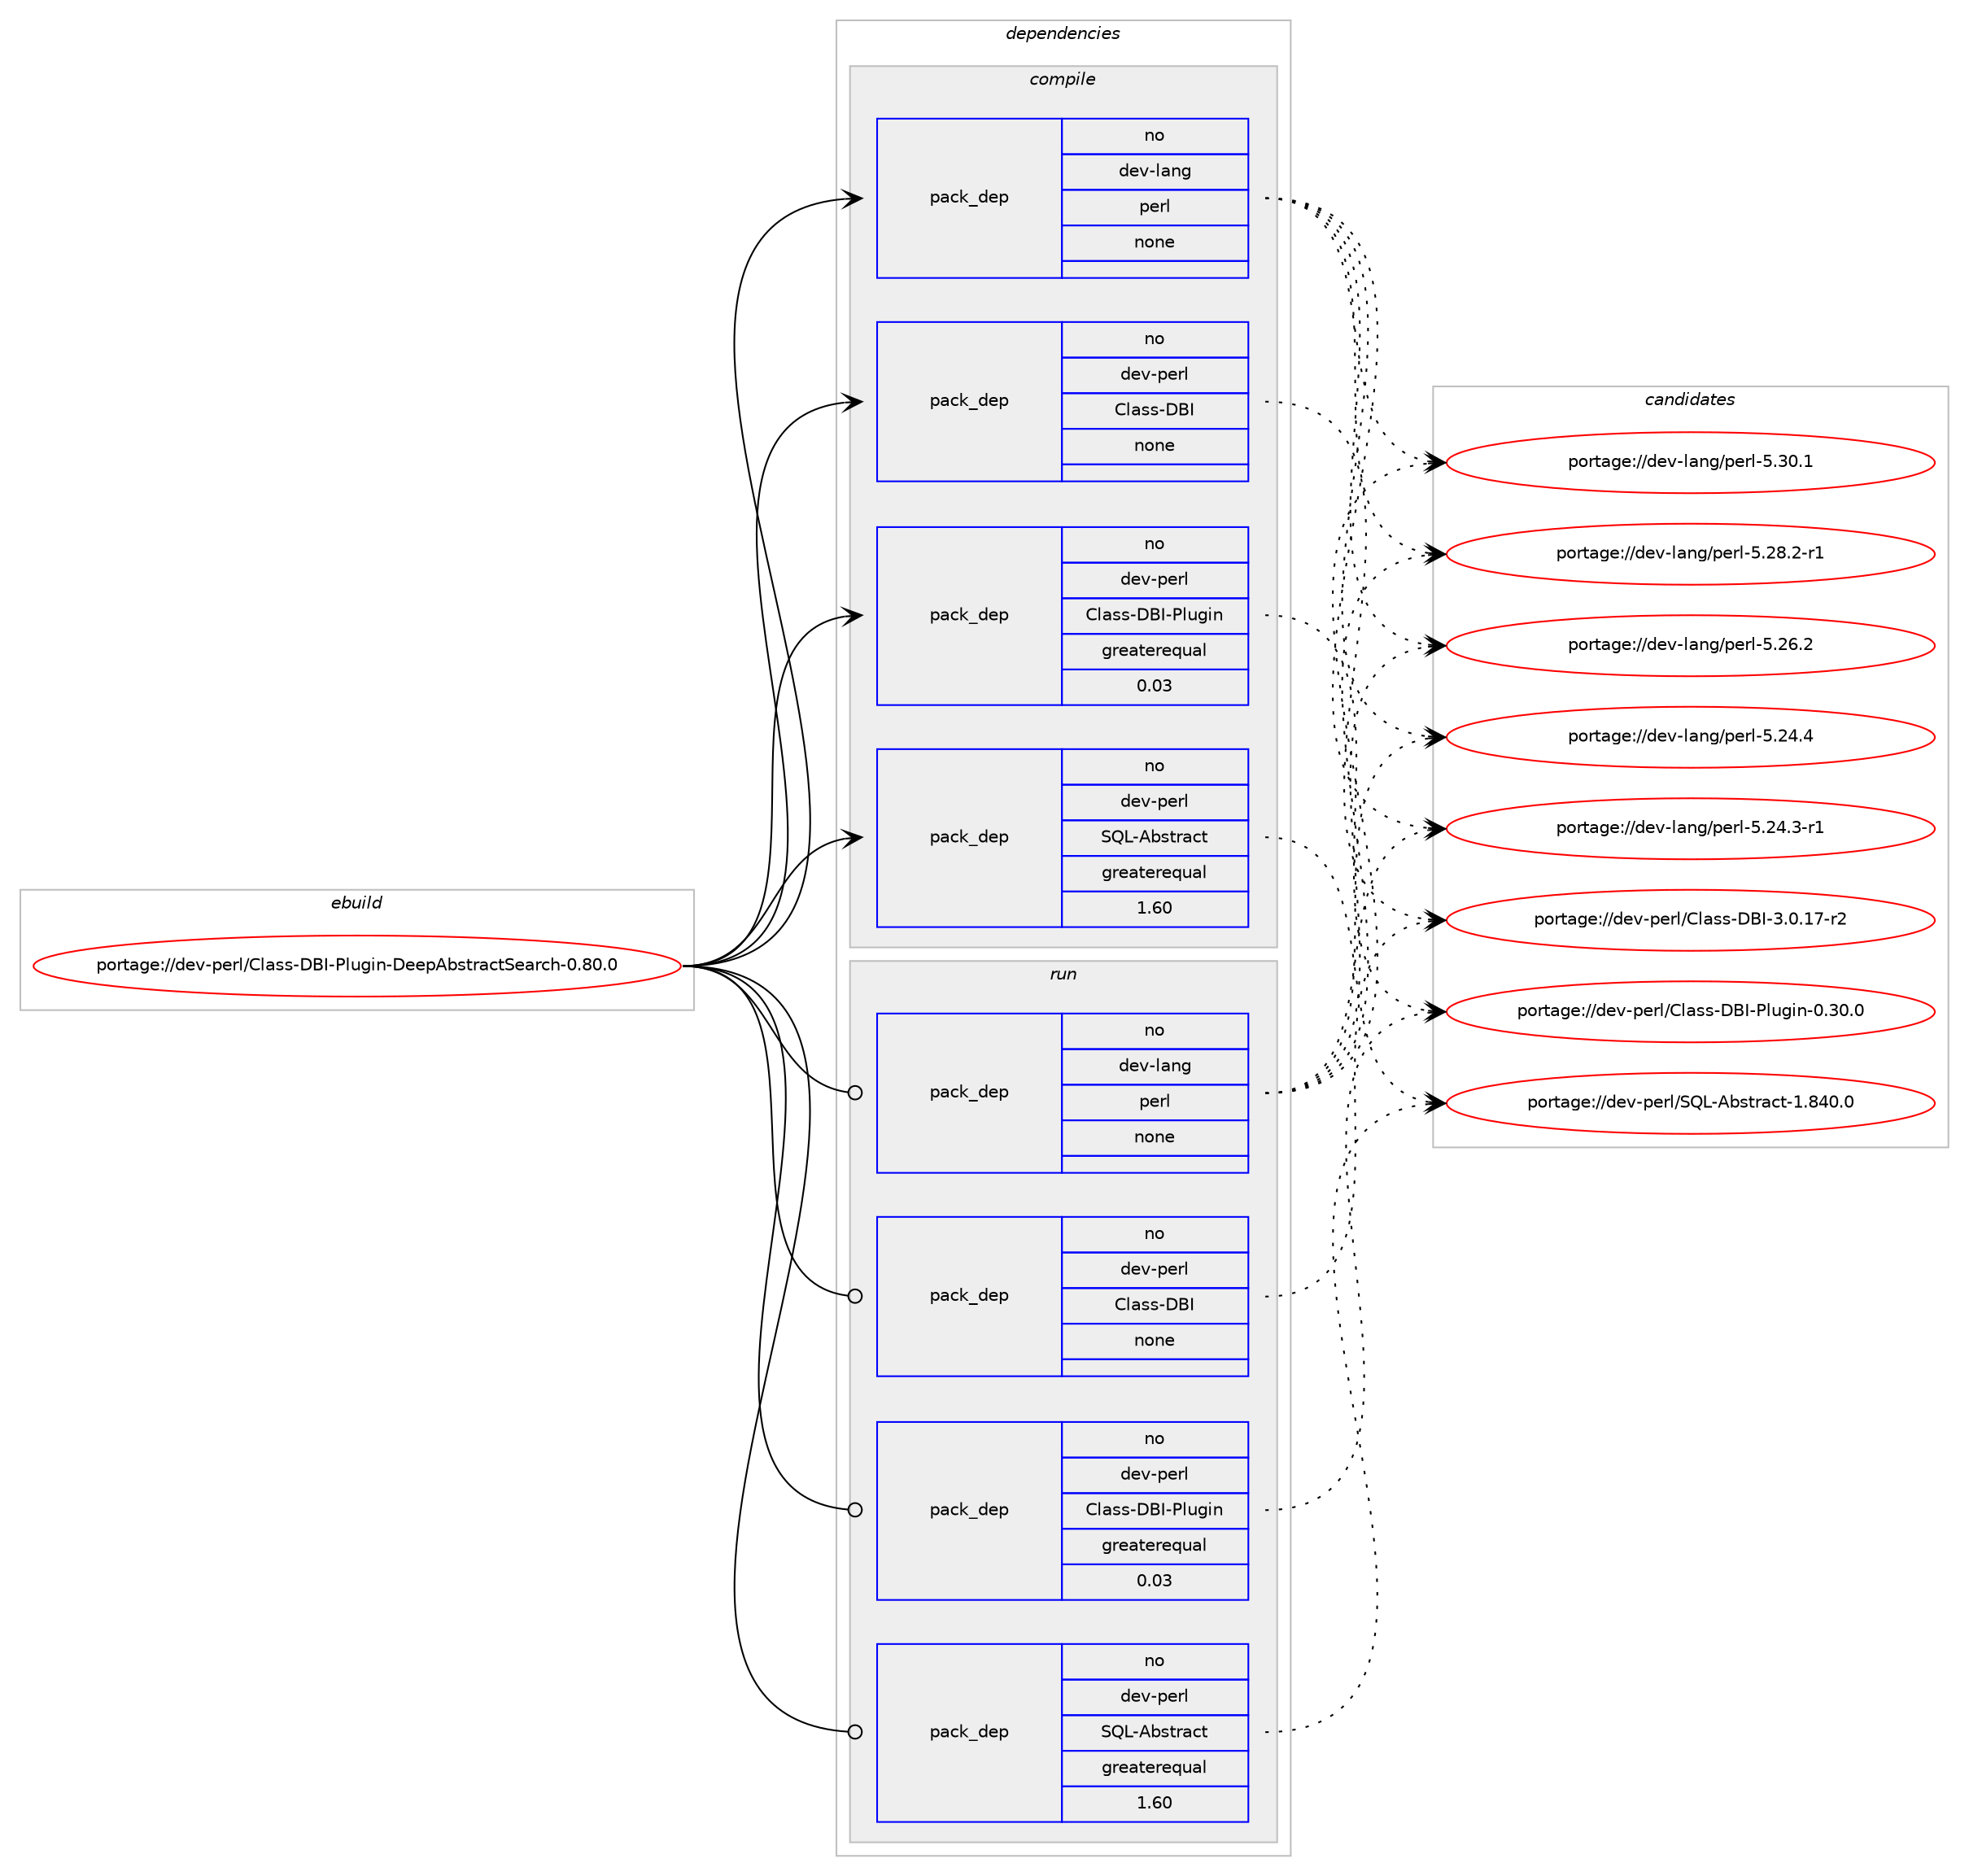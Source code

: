 digraph prolog {

# *************
# Graph options
# *************

newrank=true;
concentrate=true;
compound=true;
graph [rankdir=LR,fontname=Helvetica,fontsize=10,ranksep=1.5];#, ranksep=2.5, nodesep=0.2];
edge  [arrowhead=vee];
node  [fontname=Helvetica,fontsize=10];

# **********
# The ebuild
# **********

subgraph cluster_leftcol {
color=gray;
label=<<i>ebuild</i>>;
id [label="portage://dev-perl/Class-DBI-Plugin-DeepAbstractSearch-0.80.0", color=red, width=4, href="../dev-perl/Class-DBI-Plugin-DeepAbstractSearch-0.80.0.svg"];
}

# ****************
# The dependencies
# ****************

subgraph cluster_midcol {
color=gray;
label=<<i>dependencies</i>>;
subgraph cluster_compile {
fillcolor="#eeeeee";
style=filled;
label=<<i>compile</i>>;
subgraph pack371006 {
dependency498733 [label=<<TABLE BORDER="0" CELLBORDER="1" CELLSPACING="0" CELLPADDING="4" WIDTH="220"><TR><TD ROWSPAN="6" CELLPADDING="30">pack_dep</TD></TR><TR><TD WIDTH="110">no</TD></TR><TR><TD>dev-lang</TD></TR><TR><TD>perl</TD></TR><TR><TD>none</TD></TR><TR><TD></TD></TR></TABLE>>, shape=none, color=blue];
}
id:e -> dependency498733:w [weight=20,style="solid",arrowhead="vee"];
subgraph pack371007 {
dependency498734 [label=<<TABLE BORDER="0" CELLBORDER="1" CELLSPACING="0" CELLPADDING="4" WIDTH="220"><TR><TD ROWSPAN="6" CELLPADDING="30">pack_dep</TD></TR><TR><TD WIDTH="110">no</TD></TR><TR><TD>dev-perl</TD></TR><TR><TD>Class-DBI</TD></TR><TR><TD>none</TD></TR><TR><TD></TD></TR></TABLE>>, shape=none, color=blue];
}
id:e -> dependency498734:w [weight=20,style="solid",arrowhead="vee"];
subgraph pack371008 {
dependency498735 [label=<<TABLE BORDER="0" CELLBORDER="1" CELLSPACING="0" CELLPADDING="4" WIDTH="220"><TR><TD ROWSPAN="6" CELLPADDING="30">pack_dep</TD></TR><TR><TD WIDTH="110">no</TD></TR><TR><TD>dev-perl</TD></TR><TR><TD>Class-DBI-Plugin</TD></TR><TR><TD>greaterequal</TD></TR><TR><TD>0.03</TD></TR></TABLE>>, shape=none, color=blue];
}
id:e -> dependency498735:w [weight=20,style="solid",arrowhead="vee"];
subgraph pack371009 {
dependency498736 [label=<<TABLE BORDER="0" CELLBORDER="1" CELLSPACING="0" CELLPADDING="4" WIDTH="220"><TR><TD ROWSPAN="6" CELLPADDING="30">pack_dep</TD></TR><TR><TD WIDTH="110">no</TD></TR><TR><TD>dev-perl</TD></TR><TR><TD>SQL-Abstract</TD></TR><TR><TD>greaterequal</TD></TR><TR><TD>1.60</TD></TR></TABLE>>, shape=none, color=blue];
}
id:e -> dependency498736:w [weight=20,style="solid",arrowhead="vee"];
}
subgraph cluster_compileandrun {
fillcolor="#eeeeee";
style=filled;
label=<<i>compile and run</i>>;
}
subgraph cluster_run {
fillcolor="#eeeeee";
style=filled;
label=<<i>run</i>>;
subgraph pack371010 {
dependency498737 [label=<<TABLE BORDER="0" CELLBORDER="1" CELLSPACING="0" CELLPADDING="4" WIDTH="220"><TR><TD ROWSPAN="6" CELLPADDING="30">pack_dep</TD></TR><TR><TD WIDTH="110">no</TD></TR><TR><TD>dev-lang</TD></TR><TR><TD>perl</TD></TR><TR><TD>none</TD></TR><TR><TD></TD></TR></TABLE>>, shape=none, color=blue];
}
id:e -> dependency498737:w [weight=20,style="solid",arrowhead="odot"];
subgraph pack371011 {
dependency498738 [label=<<TABLE BORDER="0" CELLBORDER="1" CELLSPACING="0" CELLPADDING="4" WIDTH="220"><TR><TD ROWSPAN="6" CELLPADDING="30">pack_dep</TD></TR><TR><TD WIDTH="110">no</TD></TR><TR><TD>dev-perl</TD></TR><TR><TD>Class-DBI</TD></TR><TR><TD>none</TD></TR><TR><TD></TD></TR></TABLE>>, shape=none, color=blue];
}
id:e -> dependency498738:w [weight=20,style="solid",arrowhead="odot"];
subgraph pack371012 {
dependency498739 [label=<<TABLE BORDER="0" CELLBORDER="1" CELLSPACING="0" CELLPADDING="4" WIDTH="220"><TR><TD ROWSPAN="6" CELLPADDING="30">pack_dep</TD></TR><TR><TD WIDTH="110">no</TD></TR><TR><TD>dev-perl</TD></TR><TR><TD>Class-DBI-Plugin</TD></TR><TR><TD>greaterequal</TD></TR><TR><TD>0.03</TD></TR></TABLE>>, shape=none, color=blue];
}
id:e -> dependency498739:w [weight=20,style="solid",arrowhead="odot"];
subgraph pack371013 {
dependency498740 [label=<<TABLE BORDER="0" CELLBORDER="1" CELLSPACING="0" CELLPADDING="4" WIDTH="220"><TR><TD ROWSPAN="6" CELLPADDING="30">pack_dep</TD></TR><TR><TD WIDTH="110">no</TD></TR><TR><TD>dev-perl</TD></TR><TR><TD>SQL-Abstract</TD></TR><TR><TD>greaterequal</TD></TR><TR><TD>1.60</TD></TR></TABLE>>, shape=none, color=blue];
}
id:e -> dependency498740:w [weight=20,style="solid",arrowhead="odot"];
}
}

# **************
# The candidates
# **************

subgraph cluster_choices {
rank=same;
color=gray;
label=<<i>candidates</i>>;

subgraph choice371006 {
color=black;
nodesep=1;
choice10010111845108971101034711210111410845534651484649 [label="portage://dev-lang/perl-5.30.1", color=red, width=4,href="../dev-lang/perl-5.30.1.svg"];
choice100101118451089711010347112101114108455346505646504511449 [label="portage://dev-lang/perl-5.28.2-r1", color=red, width=4,href="../dev-lang/perl-5.28.2-r1.svg"];
choice10010111845108971101034711210111410845534650544650 [label="portage://dev-lang/perl-5.26.2", color=red, width=4,href="../dev-lang/perl-5.26.2.svg"];
choice10010111845108971101034711210111410845534650524652 [label="portage://dev-lang/perl-5.24.4", color=red, width=4,href="../dev-lang/perl-5.24.4.svg"];
choice100101118451089711010347112101114108455346505246514511449 [label="portage://dev-lang/perl-5.24.3-r1", color=red, width=4,href="../dev-lang/perl-5.24.3-r1.svg"];
dependency498733:e -> choice10010111845108971101034711210111410845534651484649:w [style=dotted,weight="100"];
dependency498733:e -> choice100101118451089711010347112101114108455346505646504511449:w [style=dotted,weight="100"];
dependency498733:e -> choice10010111845108971101034711210111410845534650544650:w [style=dotted,weight="100"];
dependency498733:e -> choice10010111845108971101034711210111410845534650524652:w [style=dotted,weight="100"];
dependency498733:e -> choice100101118451089711010347112101114108455346505246514511449:w [style=dotted,weight="100"];
}
subgraph choice371007 {
color=black;
nodesep=1;
choice1001011184511210111410847671089711511545686673455146484649554511450 [label="portage://dev-perl/Class-DBI-3.0.17-r2", color=red, width=4,href="../dev-perl/Class-DBI-3.0.17-r2.svg"];
dependency498734:e -> choice1001011184511210111410847671089711511545686673455146484649554511450:w [style=dotted,weight="100"];
}
subgraph choice371008 {
color=black;
nodesep=1;
choice1001011184511210111410847671089711511545686673458010811710310511045484651484648 [label="portage://dev-perl/Class-DBI-Plugin-0.30.0", color=red, width=4,href="../dev-perl/Class-DBI-Plugin-0.30.0.svg"];
dependency498735:e -> choice1001011184511210111410847671089711511545686673458010811710310511045484651484648:w [style=dotted,weight="100"];
}
subgraph choice371009 {
color=black;
nodesep=1;
choice100101118451121011141084783817645659811511611497991164549465652484648 [label="portage://dev-perl/SQL-Abstract-1.840.0", color=red, width=4,href="../dev-perl/SQL-Abstract-1.840.0.svg"];
dependency498736:e -> choice100101118451121011141084783817645659811511611497991164549465652484648:w [style=dotted,weight="100"];
}
subgraph choice371010 {
color=black;
nodesep=1;
choice10010111845108971101034711210111410845534651484649 [label="portage://dev-lang/perl-5.30.1", color=red, width=4,href="../dev-lang/perl-5.30.1.svg"];
choice100101118451089711010347112101114108455346505646504511449 [label="portage://dev-lang/perl-5.28.2-r1", color=red, width=4,href="../dev-lang/perl-5.28.2-r1.svg"];
choice10010111845108971101034711210111410845534650544650 [label="portage://dev-lang/perl-5.26.2", color=red, width=4,href="../dev-lang/perl-5.26.2.svg"];
choice10010111845108971101034711210111410845534650524652 [label="portage://dev-lang/perl-5.24.4", color=red, width=4,href="../dev-lang/perl-5.24.4.svg"];
choice100101118451089711010347112101114108455346505246514511449 [label="portage://dev-lang/perl-5.24.3-r1", color=red, width=4,href="../dev-lang/perl-5.24.3-r1.svg"];
dependency498737:e -> choice10010111845108971101034711210111410845534651484649:w [style=dotted,weight="100"];
dependency498737:e -> choice100101118451089711010347112101114108455346505646504511449:w [style=dotted,weight="100"];
dependency498737:e -> choice10010111845108971101034711210111410845534650544650:w [style=dotted,weight="100"];
dependency498737:e -> choice10010111845108971101034711210111410845534650524652:w [style=dotted,weight="100"];
dependency498737:e -> choice100101118451089711010347112101114108455346505246514511449:w [style=dotted,weight="100"];
}
subgraph choice371011 {
color=black;
nodesep=1;
choice1001011184511210111410847671089711511545686673455146484649554511450 [label="portage://dev-perl/Class-DBI-3.0.17-r2", color=red, width=4,href="../dev-perl/Class-DBI-3.0.17-r2.svg"];
dependency498738:e -> choice1001011184511210111410847671089711511545686673455146484649554511450:w [style=dotted,weight="100"];
}
subgraph choice371012 {
color=black;
nodesep=1;
choice1001011184511210111410847671089711511545686673458010811710310511045484651484648 [label="portage://dev-perl/Class-DBI-Plugin-0.30.0", color=red, width=4,href="../dev-perl/Class-DBI-Plugin-0.30.0.svg"];
dependency498739:e -> choice1001011184511210111410847671089711511545686673458010811710310511045484651484648:w [style=dotted,weight="100"];
}
subgraph choice371013 {
color=black;
nodesep=1;
choice100101118451121011141084783817645659811511611497991164549465652484648 [label="portage://dev-perl/SQL-Abstract-1.840.0", color=red, width=4,href="../dev-perl/SQL-Abstract-1.840.0.svg"];
dependency498740:e -> choice100101118451121011141084783817645659811511611497991164549465652484648:w [style=dotted,weight="100"];
}
}

}
